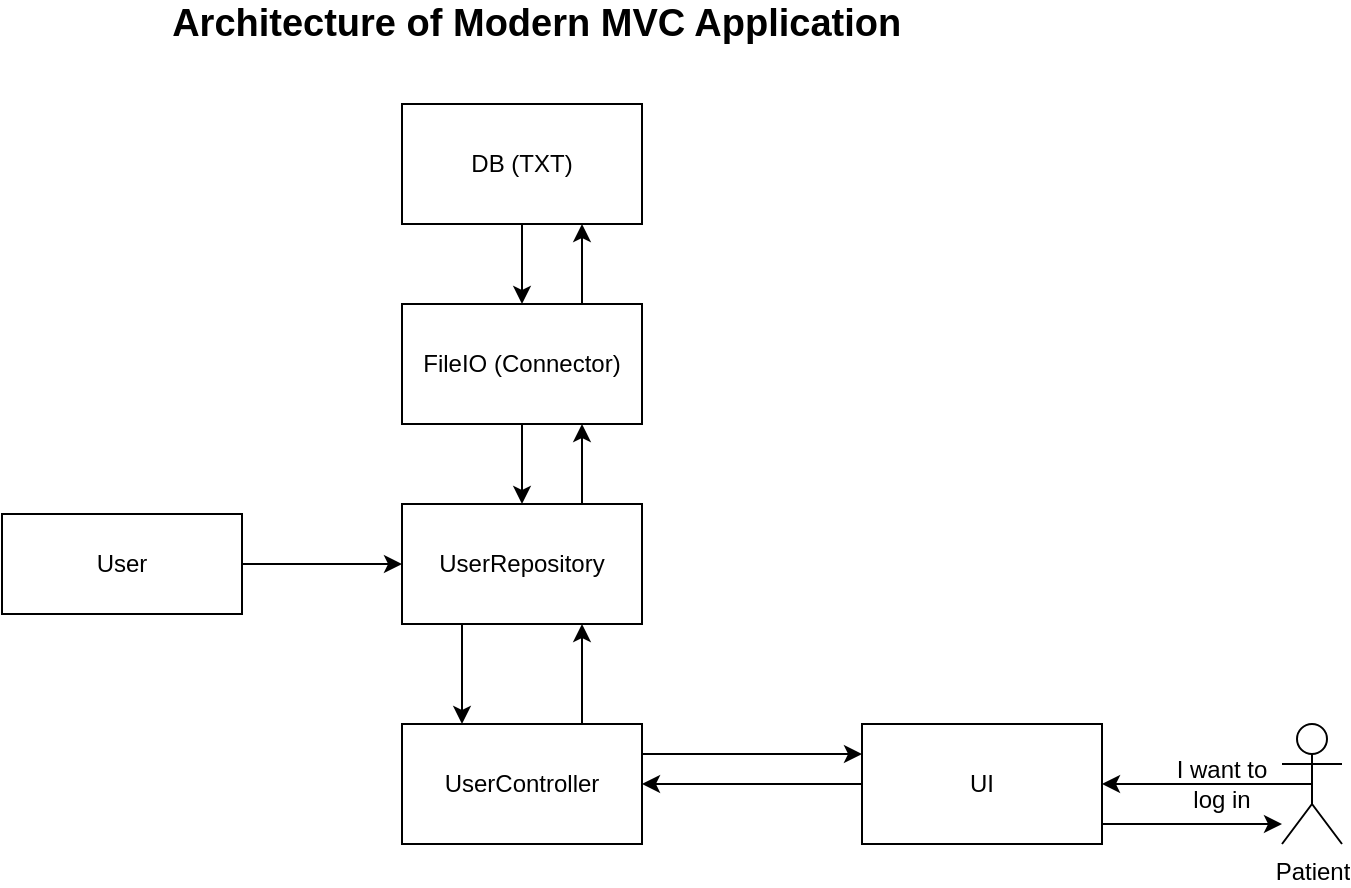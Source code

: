 <mxfile version="14.9.7" type="github" pages="2">
  <diagram id="pFfn5P9kbh6h3YXRNxmg" name="User Login">
    <mxGraphModel dx="2012" dy="762" grid="1" gridSize="10" guides="1" tooltips="1" connect="1" arrows="1" fold="1" page="1" pageScale="1" pageWidth="827" pageHeight="1169" math="0" shadow="0">
      <root>
        <mxCell id="0" />
        <mxCell id="1" parent="0" />
        <mxCell id="FltLW4cWOiDt6dzvmv6e-7" style="edgeStyle=orthogonalEdgeStyle;rounded=0;orthogonalLoop=1;jettySize=auto;html=1;exitX=0.5;exitY=1;exitDx=0;exitDy=0;entryX=0.5;entryY=0;entryDx=0;entryDy=0;" parent="1" source="FltLW4cWOiDt6dzvmv6e-1" target="FltLW4cWOiDt6dzvmv6e-2" edge="1">
          <mxGeometry relative="1" as="geometry" />
        </mxCell>
        <mxCell id="FltLW4cWOiDt6dzvmv6e-1" value="DB (TXT)" style="rounded=0;whiteSpace=wrap;html=1;" parent="1" vertex="1">
          <mxGeometry x="150" y="120" width="120" height="60" as="geometry" />
        </mxCell>
        <mxCell id="FltLW4cWOiDt6dzvmv6e-11" style="edgeStyle=orthogonalEdgeStyle;rounded=0;orthogonalLoop=1;jettySize=auto;html=1;entryX=0.75;entryY=1;entryDx=0;entryDy=0;" parent="1" source="FltLW4cWOiDt6dzvmv6e-2" target="FltLW4cWOiDt6dzvmv6e-1" edge="1">
          <mxGeometry relative="1" as="geometry">
            <Array as="points">
              <mxPoint x="240" y="190" />
              <mxPoint x="240" y="190" />
            </Array>
          </mxGeometry>
        </mxCell>
        <mxCell id="FltLW4cWOiDt6dzvmv6e-12" style="edgeStyle=orthogonalEdgeStyle;rounded=0;orthogonalLoop=1;jettySize=auto;html=1;exitX=0.5;exitY=1;exitDx=0;exitDy=0;entryX=0.5;entryY=0;entryDx=0;entryDy=0;" parent="1" source="FltLW4cWOiDt6dzvmv6e-2" target="FltLW4cWOiDt6dzvmv6e-5" edge="1">
          <mxGeometry relative="1" as="geometry" />
        </mxCell>
        <mxCell id="FltLW4cWOiDt6dzvmv6e-2" value="FileIO (Connector)" style="rounded=0;whiteSpace=wrap;html=1;" parent="1" vertex="1">
          <mxGeometry x="150" y="220" width="120" height="60" as="geometry" />
        </mxCell>
        <mxCell id="0rwdZazvOlytYyuz9B_8-2" style="edgeStyle=orthogonalEdgeStyle;rounded=0;orthogonalLoop=1;jettySize=auto;html=1;entryX=0;entryY=0.5;entryDx=0;entryDy=0;" parent="1" source="FltLW4cWOiDt6dzvmv6e-3" target="FltLW4cWOiDt6dzvmv6e-5" edge="1">
          <mxGeometry relative="1" as="geometry">
            <Array as="points">
              <mxPoint x="-10" y="350" />
            </Array>
          </mxGeometry>
        </mxCell>
        <mxCell id="FltLW4cWOiDt6dzvmv6e-3" value="User" style="rounded=0;whiteSpace=wrap;html=1;" parent="1" vertex="1">
          <mxGeometry x="-50" y="325" width="120" height="50" as="geometry" />
        </mxCell>
        <mxCell id="FltLW4cWOiDt6dzvmv6e-9" style="edgeStyle=orthogonalEdgeStyle;rounded=0;orthogonalLoop=1;jettySize=auto;html=1;exitX=1;exitY=0.25;exitDx=0;exitDy=0;entryX=0;entryY=0.25;entryDx=0;entryDy=0;" parent="1" source="J-ftd_BnPdTjSCzFPeN--1" target="FltLW4cWOiDt6dzvmv6e-6" edge="1">
          <mxGeometry relative="1" as="geometry" />
        </mxCell>
        <mxCell id="FltLW4cWOiDt6dzvmv6e-13" style="edgeStyle=orthogonalEdgeStyle;rounded=0;orthogonalLoop=1;jettySize=auto;html=1;exitX=0.75;exitY=0;exitDx=0;exitDy=0;entryX=0.75;entryY=1;entryDx=0;entryDy=0;" parent="1" source="FltLW4cWOiDt6dzvmv6e-5" target="FltLW4cWOiDt6dzvmv6e-2" edge="1">
          <mxGeometry relative="1" as="geometry" />
        </mxCell>
        <mxCell id="J-ftd_BnPdTjSCzFPeN--2" style="edgeStyle=orthogonalEdgeStyle;rounded=0;orthogonalLoop=1;jettySize=auto;html=1;exitX=0.25;exitY=1;exitDx=0;exitDy=0;entryX=0.25;entryY=0;entryDx=0;entryDy=0;" parent="1" source="FltLW4cWOiDt6dzvmv6e-5" target="J-ftd_BnPdTjSCzFPeN--1" edge="1">
          <mxGeometry relative="1" as="geometry" />
        </mxCell>
        <mxCell id="FltLW4cWOiDt6dzvmv6e-5" value="UserRepository" style="rounded=0;whiteSpace=wrap;html=1;" parent="1" vertex="1">
          <mxGeometry x="150" y="320" width="120" height="60" as="geometry" />
        </mxCell>
        <mxCell id="FltLW4cWOiDt6dzvmv6e-8" style="edgeStyle=orthogonalEdgeStyle;rounded=0;orthogonalLoop=1;jettySize=auto;html=1;entryX=1;entryY=0.5;entryDx=0;entryDy=0;" parent="1" source="FltLW4cWOiDt6dzvmv6e-6" target="J-ftd_BnPdTjSCzFPeN--1" edge="1">
          <mxGeometry relative="1" as="geometry" />
        </mxCell>
        <mxCell id="0rwdZazvOlytYyuz9B_8-12" style="edgeStyle=orthogonalEdgeStyle;rounded=0;orthogonalLoop=1;jettySize=auto;html=1;exitX=1;exitY=0.75;exitDx=0;exitDy=0;" parent="1" source="FltLW4cWOiDt6dzvmv6e-6" target="0rwdZazvOlytYyuz9B_8-4" edge="1">
          <mxGeometry relative="1" as="geometry">
            <mxPoint x="600" y="520" as="targetPoint" />
            <Array as="points">
              <mxPoint x="500" y="480" />
            </Array>
          </mxGeometry>
        </mxCell>
        <mxCell id="FltLW4cWOiDt6dzvmv6e-6" value="UI" style="rounded=0;whiteSpace=wrap;html=1;" parent="1" vertex="1">
          <mxGeometry x="380" y="430" width="120" height="60" as="geometry" />
        </mxCell>
        <mxCell id="J-ftd_BnPdTjSCzFPeN--3" style="edgeStyle=orthogonalEdgeStyle;rounded=0;orthogonalLoop=1;jettySize=auto;html=1;exitX=0.75;exitY=0;exitDx=0;exitDy=0;entryX=0.75;entryY=1;entryDx=0;entryDy=0;" parent="1" source="J-ftd_BnPdTjSCzFPeN--1" target="FltLW4cWOiDt6dzvmv6e-5" edge="1">
          <mxGeometry relative="1" as="geometry" />
        </mxCell>
        <mxCell id="J-ftd_BnPdTjSCzFPeN--1" value="UserController" style="rounded=0;whiteSpace=wrap;html=1;" parent="1" vertex="1">
          <mxGeometry x="150" y="430" width="120" height="60" as="geometry" />
        </mxCell>
        <mxCell id="0rwdZazvOlytYyuz9B_8-3" value="&lt;font style=&quot;font-size: 19px&quot;&gt;&lt;b&gt;Architecture of&amp;nbsp;&lt;/b&gt;&lt;b&gt;Modern MVC Application&amp;nbsp;&lt;/b&gt;&lt;/font&gt;" style="text;html=1;strokeColor=none;fillColor=none;align=center;verticalAlign=middle;whiteSpace=wrap;rounded=0;" parent="1" vertex="1">
          <mxGeometry x="10" y="70" width="420" height="20" as="geometry" />
        </mxCell>
        <mxCell id="0rwdZazvOlytYyuz9B_8-5" style="edgeStyle=orthogonalEdgeStyle;rounded=0;orthogonalLoop=1;jettySize=auto;html=1;exitX=0.5;exitY=0.5;exitDx=0;exitDy=0;exitPerimeter=0;" parent="1" source="0rwdZazvOlytYyuz9B_8-4" target="FltLW4cWOiDt6dzvmv6e-6" edge="1">
          <mxGeometry relative="1" as="geometry" />
        </mxCell>
        <mxCell id="0rwdZazvOlytYyuz9B_8-4" value="Patient" style="shape=umlActor;verticalLabelPosition=bottom;verticalAlign=top;html=1;outlineConnect=0;" parent="1" vertex="1">
          <mxGeometry x="590" y="430" width="30" height="60" as="geometry" />
        </mxCell>
        <mxCell id="0rwdZazvOlytYyuz9B_8-10" value="I want to log in" style="text;html=1;strokeColor=none;fillColor=none;align=center;verticalAlign=middle;whiteSpace=wrap;rounded=0;" parent="1" vertex="1">
          <mxGeometry x="530" y="450" width="60" height="20" as="geometry" />
        </mxCell>
      </root>
    </mxGraphModel>
  </diagram>
  <diagram id="qsbpN2R7-V0dYfW42ZiD" name="Login Flow">
    <mxGraphModel dx="1422" dy="882" grid="1" gridSize="10" guides="1" tooltips="1" connect="1" arrows="1" fold="1" page="1" pageScale="1" pageWidth="827" pageHeight="1169" math="0" shadow="0">
      <root>
        <mxCell id="koHSfzxaYGp3d9Tgct9M-0" />
        <mxCell id="koHSfzxaYGp3d9Tgct9M-1" parent="koHSfzxaYGp3d9Tgct9M-0" />
        <mxCell id="koHSfzxaYGp3d9Tgct9M-2" value="&lt;b&gt;1. User input his/her email and password and click login&lt;/b&gt;" style="rounded=0;whiteSpace=wrap;html=1;" vertex="1" parent="koHSfzxaYGp3d9Tgct9M-1">
          <mxGeometry x="160" y="110" width="600" height="60" as="geometry" />
        </mxCell>
        <mxCell id="koHSfzxaYGp3d9Tgct9M-3" value="&lt;b&gt;2. UI ask for Controller to check the credential&lt;/b&gt;" style="rounded=0;whiteSpace=wrap;html=1;" vertex="1" parent="koHSfzxaYGp3d9Tgct9M-1">
          <mxGeometry x="160" y="190" width="600" height="60" as="geometry" />
        </mxCell>
        <mxCell id="koHSfzxaYGp3d9Tgct9M-4" value="&lt;b&gt;3. UI ask Controller to check the credential&lt;/b&gt;" style="rounded=0;whiteSpace=wrap;html=1;" vertex="1" parent="koHSfzxaYGp3d9Tgct9M-1">
          <mxGeometry x="160" y="270" width="600" height="60" as="geometry" />
        </mxCell>
        <mxCell id="koHSfzxaYGp3d9Tgct9M-5" value="&lt;b&gt;4. Controller ask repository whether the email &amp;amp; password combination exist&lt;/b&gt;" style="rounded=0;whiteSpace=wrap;html=1;" vertex="1" parent="koHSfzxaYGp3d9Tgct9M-1">
          <mxGeometry x="160" y="350" width="600" height="60" as="geometry" />
        </mxCell>
        <mxCell id="2U7p5Vr0uYVJKH-rA9wW-0" value="&lt;b&gt;5. Repository ask connector to provide all users in the txt, and select by email and password&lt;/b&gt;" style="rounded=0;whiteSpace=wrap;html=1;" vertex="1" parent="koHSfzxaYGp3d9Tgct9M-1">
          <mxGeometry x="160" y="430" width="600" height="60" as="geometry" />
        </mxCell>
        <mxCell id="2U7p5Vr0uYVJKH-rA9wW-1" value="&lt;b&gt;6. Connector will read all users and give them back to Repository&lt;/b&gt;" style="rounded=0;whiteSpace=wrap;html=1;" vertex="1" parent="koHSfzxaYGp3d9Tgct9M-1">
          <mxGeometry x="160" y="510" width="600" height="60" as="geometry" />
        </mxCell>
        <mxCell id="qJ43Hg4v4rErxul0qgU7-0" value="&lt;b&gt;7. Repository sent data back to controller&lt;/b&gt;" style="rounded=0;whiteSpace=wrap;html=1;" vertex="1" parent="koHSfzxaYGp3d9Tgct9M-1">
          <mxGeometry x="160" y="585" width="600" height="60" as="geometry" />
        </mxCell>
        <mxCell id="qJ43Hg4v4rErxul0qgU7-1" value="&lt;b&gt;8. Controller validate the data and response back to UI&lt;/b&gt;" style="rounded=0;whiteSpace=wrap;html=1;" vertex="1" parent="koHSfzxaYGp3d9Tgct9M-1">
          <mxGeometry x="160" y="660" width="600" height="60" as="geometry" />
        </mxCell>
        <mxCell id="qJ43Hg4v4rErxul0qgU7-2" value="&lt;b&gt;9. Controller validate the data and response back to UI&lt;/b&gt;" style="rounded=0;whiteSpace=wrap;html=1;" vertex="1" parent="koHSfzxaYGp3d9Tgct9M-1">
          <mxGeometry x="160" y="740" width="600" height="60" as="geometry" />
        </mxCell>
        <mxCell id="qJ43Hg4v4rErxul0qgU7-3" value="&lt;b&gt;10. UI provide response back to User&lt;/b&gt;" style="rounded=0;whiteSpace=wrap;html=1;" vertex="1" parent="koHSfzxaYGp3d9Tgct9M-1">
          <mxGeometry x="160" y="820" width="600" height="60" as="geometry" />
        </mxCell>
      </root>
    </mxGraphModel>
  </diagram>
</mxfile>
